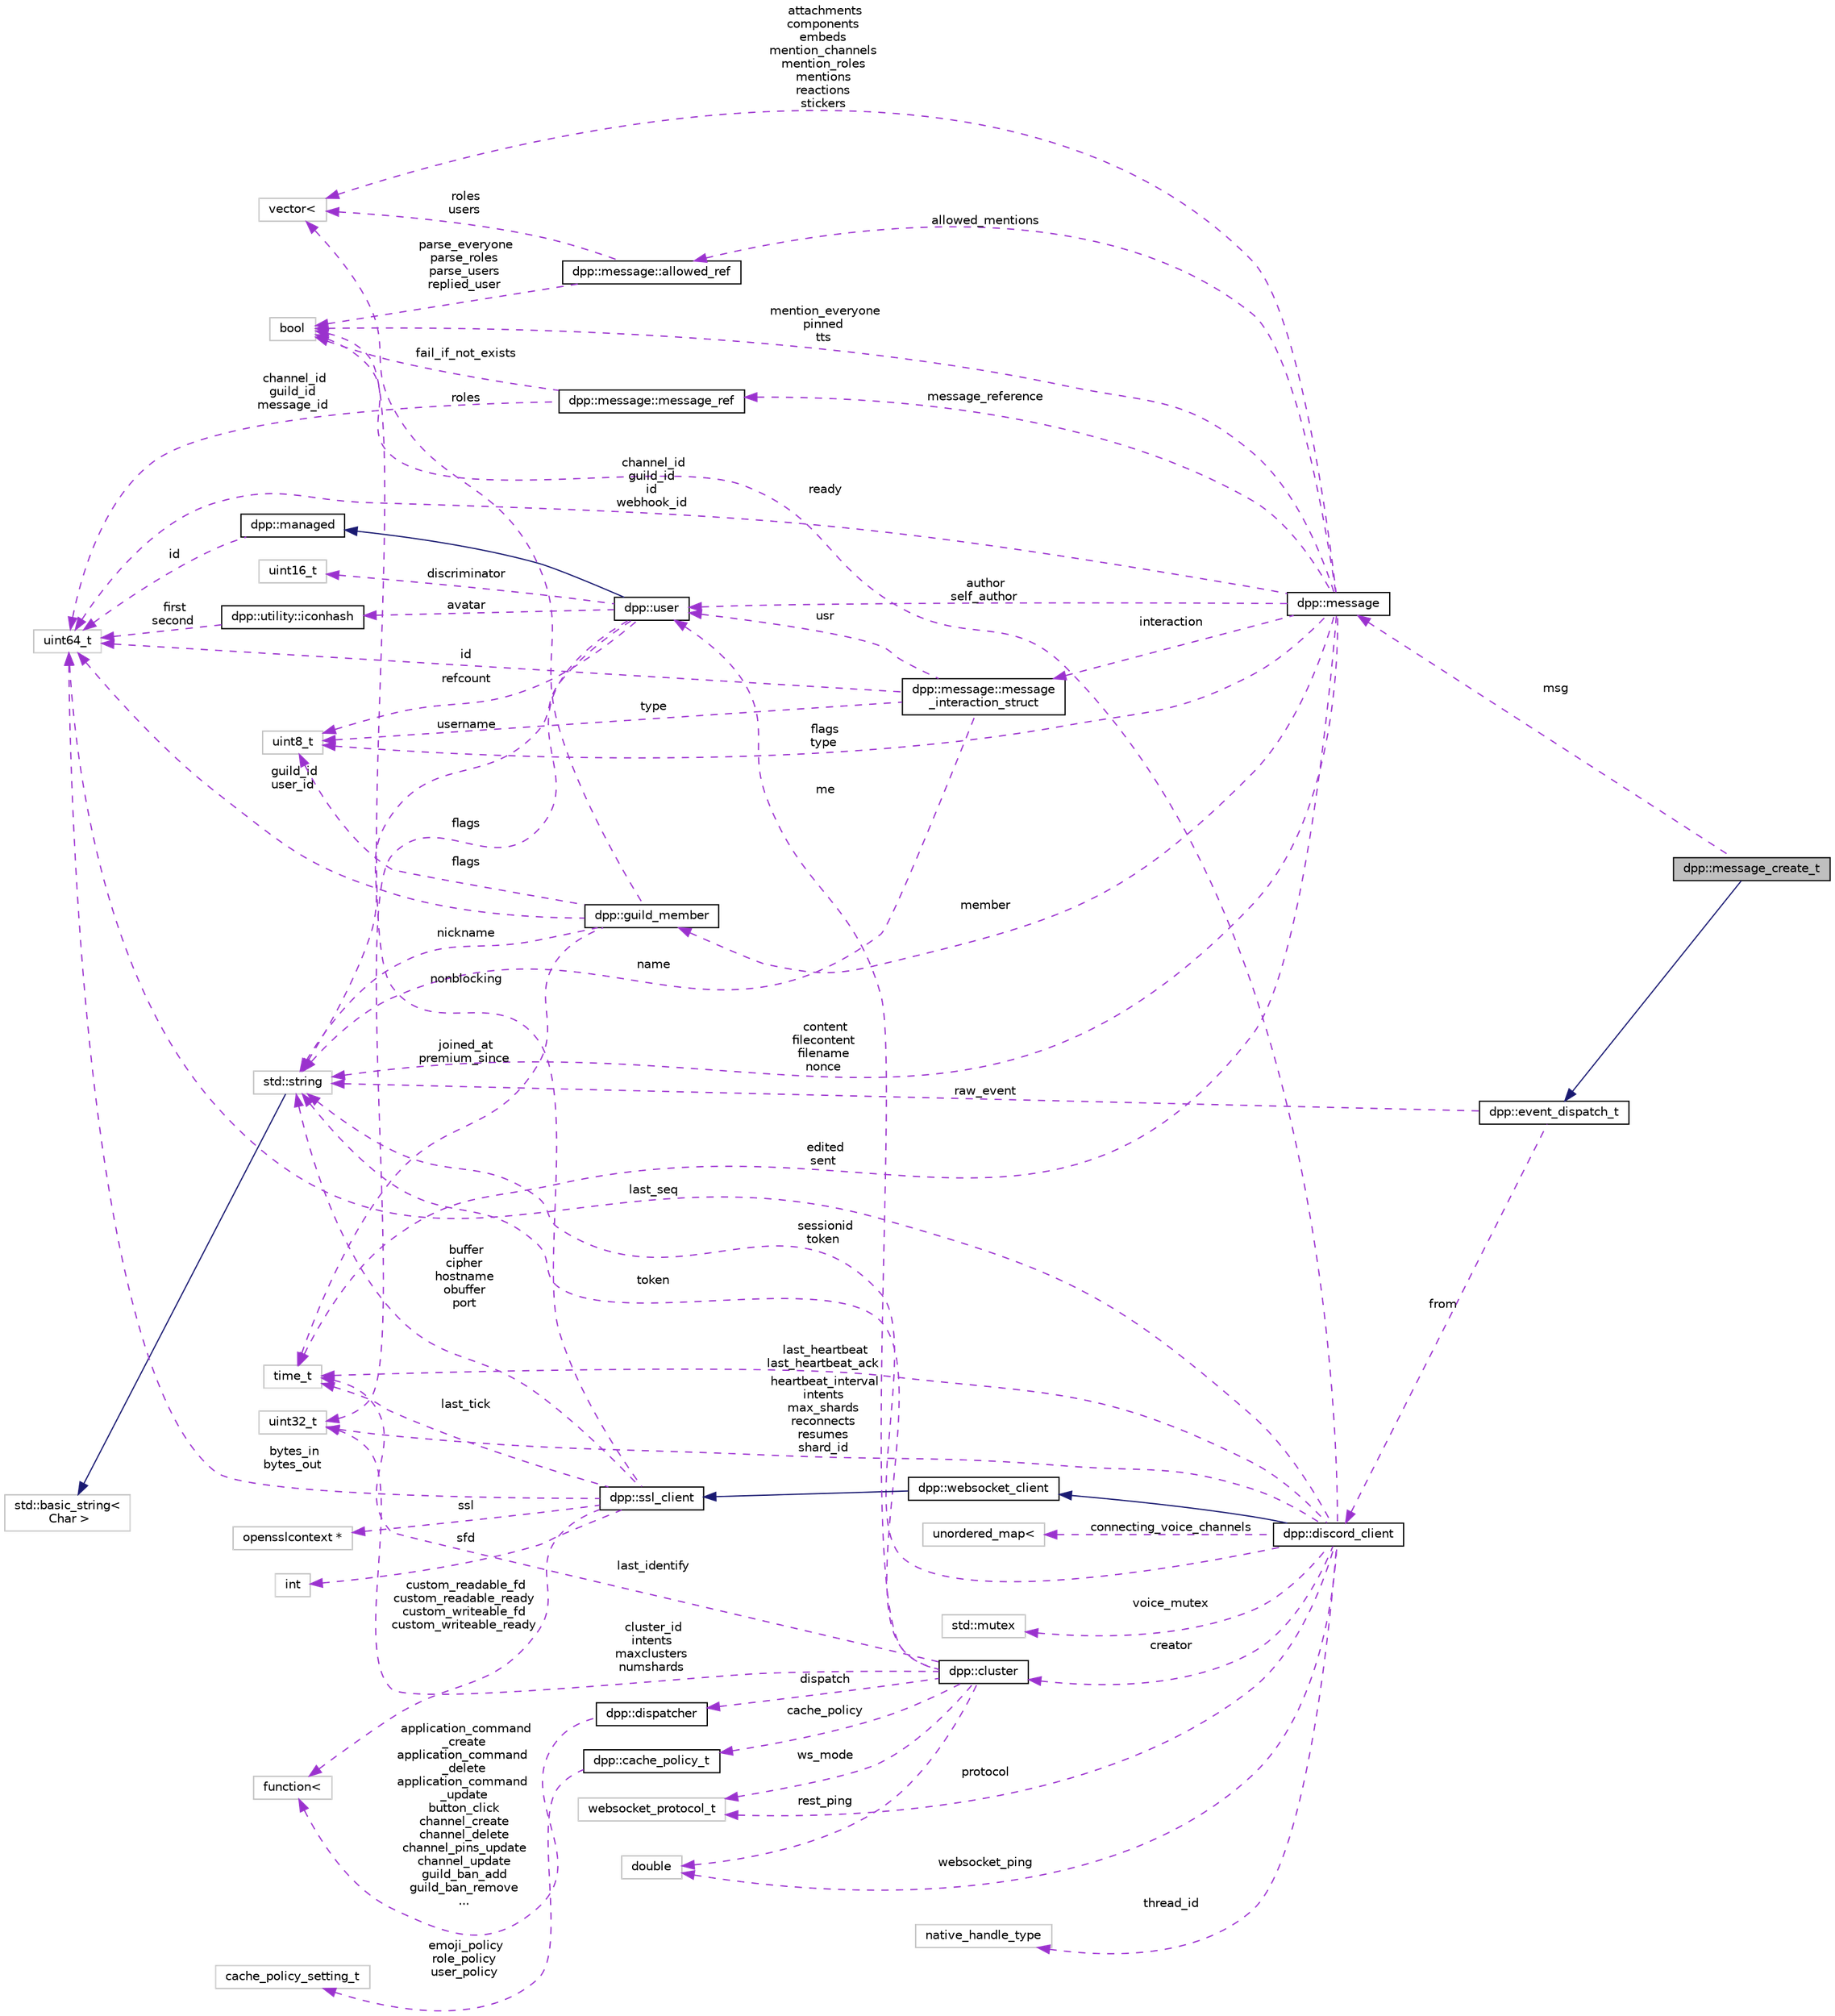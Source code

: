 digraph "dpp::message_create_t"
{
 // INTERACTIVE_SVG=YES
 // LATEX_PDF_SIZE
  bgcolor="transparent";
  edge [fontname="Helvetica",fontsize="10",labelfontname="Helvetica",labelfontsize="10"];
  node [fontname="Helvetica",fontsize="10",shape=record];
  rankdir="LR";
  Node1 [label="dpp::message_create_t",height=0.2,width=0.4,color="black", fillcolor="grey75", style="filled", fontcolor="black",tooltip="Create message."];
  Node2 -> Node1 [dir="back",color="midnightblue",fontsize="10",style="solid",fontname="Helvetica"];
  Node2 [label="dpp::event_dispatch_t",height=0.2,width=0.4,color="black",URL="$structdpp_1_1event__dispatch__t.html",tooltip="Base event parameter struct."];
  Node3 -> Node2 [dir="back",color="darkorchid3",fontsize="10",style="dashed",label=" raw_event" ,fontname="Helvetica"];
  Node3 [label="std::string",height=0.2,width=0.4,color="grey75",tooltip=" "];
  Node4 -> Node3 [dir="back",color="midnightblue",fontsize="10",style="solid",fontname="Helvetica"];
  Node4 [label="std::basic_string\<\l Char \>",height=0.2,width=0.4,color="grey75",tooltip=" "];
  Node5 -> Node2 [dir="back",color="darkorchid3",fontsize="10",style="dashed",label=" from" ,fontname="Helvetica"];
  Node5 [label="dpp::discord_client",height=0.2,width=0.4,color="black",URL="$classdpp_1_1discord__client.html",tooltip="Implements a discord client. Each discord_client connects to one shard and derives from a websocket c..."];
  Node6 -> Node5 [dir="back",color="midnightblue",fontsize="10",style="solid",fontname="Helvetica"];
  Node6 [label="dpp::websocket_client",height=0.2,width=0.4,color="black",URL="$classdpp_1_1websocket__client.html",tooltip="Implements a websocket client based on the SSL client."];
  Node7 -> Node6 [dir="back",color="midnightblue",fontsize="10",style="solid",fontname="Helvetica"];
  Node7 [label="dpp::ssl_client",height=0.2,width=0.4,color="black",URL="$classdpp_1_1ssl__client.html",tooltip="Implements a simple non-blocking SSL stream client."];
  Node3 -> Node7 [dir="back",color="darkorchid3",fontsize="10",style="dashed",label=" buffer\ncipher\nhostname\nobuffer\nport" ,fontname="Helvetica"];
  Node8 -> Node7 [dir="back",color="darkorchid3",fontsize="10",style="dashed",label=" nonblocking" ,fontname="Helvetica"];
  Node8 [label="bool",height=0.2,width=0.4,color="grey75",tooltip=" "];
  Node9 -> Node7 [dir="back",color="darkorchid3",fontsize="10",style="dashed",label=" sfd" ,fontname="Helvetica"];
  Node9 [label="int",height=0.2,width=0.4,color="grey75",tooltip=" "];
  Node10 -> Node7 [dir="back",color="darkorchid3",fontsize="10",style="dashed",label=" ssl" ,fontname="Helvetica"];
  Node10 [label="opensslcontext *",height=0.2,width=0.4,color="grey75",tooltip=" "];
  Node11 -> Node7 [dir="back",color="darkorchid3",fontsize="10",style="dashed",label=" last_tick" ,fontname="Helvetica"];
  Node11 [label="time_t",height=0.2,width=0.4,color="grey75",tooltip=" "];
  Node12 -> Node7 [dir="back",color="darkorchid3",fontsize="10",style="dashed",label=" bytes_in\nbytes_out" ,fontname="Helvetica"];
  Node12 [label="uint64_t",height=0.2,width=0.4,color="grey75",tooltip=" "];
  Node13 -> Node7 [dir="back",color="darkorchid3",fontsize="10",style="dashed",label=" custom_readable_fd\ncustom_readable_ready\ncustom_writeable_fd\ncustom_writeable_ready" ,fontname="Helvetica"];
  Node13 [label="function\<",height=0.2,width=0.4,color="grey75",tooltip=" "];
  Node14 -> Node5 [dir="back",color="darkorchid3",fontsize="10",style="dashed",label=" creator" ,fontname="Helvetica"];
  Node14 [label="dpp::cluster",height=0.2,width=0.4,color="black",URL="$classdpp_1_1cluster.html",tooltip="The cluster class represents a group of shards and a command queue for sending and receiving commands..."];
  Node3 -> Node14 [dir="back",color="darkorchid3",fontsize="10",style="dashed",label=" token" ,fontname="Helvetica"];
  Node11 -> Node14 [dir="back",color="darkorchid3",fontsize="10",style="dashed",label=" last_identify" ,fontname="Helvetica"];
  Node15 -> Node14 [dir="back",color="darkorchid3",fontsize="10",style="dashed",label=" cluster_id\nintents\nmaxclusters\nnumshards" ,fontname="Helvetica"];
  Node15 [label="uint32_t",height=0.2,width=0.4,color="grey75",tooltip=" "];
  Node16 -> Node14 [dir="back",color="darkorchid3",fontsize="10",style="dashed",label=" rest_ping" ,fontname="Helvetica"];
  Node16 [label="double",height=0.2,width=0.4,color="grey75",tooltip=" "];
  Node17 -> Node14 [dir="back",color="darkorchid3",fontsize="10",style="dashed",label=" dispatch" ,fontname="Helvetica"];
  Node17 [label="dpp::dispatcher",height=0.2,width=0.4,color="black",URL="$classdpp_1_1dispatcher.html",tooltip="The dispatcher class contains a set of std::functions representing hooked events that the user code i..."];
  Node13 -> Node17 [dir="back",color="darkorchid3",fontsize="10",style="dashed",label=" application_command\l_create\napplication_command\l_delete\napplication_command\l_update\nbutton_click\nchannel_create\nchannel_delete\nchannel_pins_update\nchannel_update\nguild_ban_add\nguild_ban_remove\n..." ,fontname="Helvetica"];
  Node18 -> Node14 [dir="back",color="darkorchid3",fontsize="10",style="dashed",label=" me" ,fontname="Helvetica"];
  Node18 [label="dpp::user",height=0.2,width=0.4,color="black",URL="$classdpp_1_1user.html",tooltip="Represents a user on discord. May or may not be a member of a dpp::guild."];
  Node19 -> Node18 [dir="back",color="midnightblue",fontsize="10",style="solid",fontname="Helvetica"];
  Node19 [label="dpp::managed",height=0.2,width=0.4,color="black",URL="$classdpp_1_1managed.html",tooltip="The managed class is the base class for various types that can be stored in a cache that are identifi..."];
  Node12 -> Node19 [dir="back",color="darkorchid3",fontsize="10",style="dashed",label=" id" ,fontname="Helvetica"];
  Node3 -> Node18 [dir="back",color="darkorchid3",fontsize="10",style="dashed",label=" username" ,fontname="Helvetica"];
  Node20 -> Node18 [dir="back",color="darkorchid3",fontsize="10",style="dashed",label=" discriminator" ,fontname="Helvetica"];
  Node20 [label="uint16_t",height=0.2,width=0.4,color="grey75",tooltip=" "];
  Node21 -> Node18 [dir="back",color="darkorchid3",fontsize="10",style="dashed",label=" avatar" ,fontname="Helvetica"];
  Node21 [label="dpp::utility::iconhash",height=0.2,width=0.4,color="black",URL="$structdpp_1_1utility_1_1iconhash.html",tooltip="Store a 128 bit icon hash (profile picture, server icon etc) as a 128 bit binary value made of two ui..."];
  Node12 -> Node21 [dir="back",color="darkorchid3",fontsize="10",style="dashed",label=" first\nsecond" ,fontname="Helvetica"];
  Node15 -> Node18 [dir="back",color="darkorchid3",fontsize="10",style="dashed",label=" flags" ,fontname="Helvetica"];
  Node22 -> Node18 [dir="back",color="darkorchid3",fontsize="10",style="dashed",label=" refcount" ,fontname="Helvetica"];
  Node22 [label="uint8_t",height=0.2,width=0.4,color="grey75",tooltip=" "];
  Node23 -> Node14 [dir="back",color="darkorchid3",fontsize="10",style="dashed",label=" cache_policy" ,fontname="Helvetica"];
  Node23 [label="dpp::cache_policy_t",height=0.2,width=0.4,color="black",URL="$structdpp_1_1cache__policy__t.html",tooltip="Represents the caching policy of the cluster."];
  Node24 -> Node23 [dir="back",color="darkorchid3",fontsize="10",style="dashed",label=" emoji_policy\nrole_policy\nuser_policy" ,fontname="Helvetica"];
  Node24 [label="cache_policy_setting_t",height=0.2,width=0.4,color="grey75",tooltip=" "];
  Node25 -> Node14 [dir="back",color="darkorchid3",fontsize="10",style="dashed",label=" ws_mode" ,fontname="Helvetica"];
  Node25 [label="websocket_protocol_t",height=0.2,width=0.4,color="grey75",tooltip=" "];
  Node15 -> Node5 [dir="back",color="darkorchid3",fontsize="10",style="dashed",label=" heartbeat_interval\nintents\nmax_shards\nreconnects\nresumes\nshard_id" ,fontname="Helvetica"];
  Node11 -> Node5 [dir="back",color="darkorchid3",fontsize="10",style="dashed",label=" last_heartbeat\nlast_heartbeat_ack" ,fontname="Helvetica"];
  Node26 -> Node5 [dir="back",color="darkorchid3",fontsize="10",style="dashed",label=" thread_id" ,fontname="Helvetica"];
  Node26 [label="native_handle_type",height=0.2,width=0.4,color="grey75",tooltip=" "];
  Node12 -> Node5 [dir="back",color="darkorchid3",fontsize="10",style="dashed",label=" last_seq" ,fontname="Helvetica"];
  Node3 -> Node5 [dir="back",color="darkorchid3",fontsize="10",style="dashed",label=" sessionid\ntoken" ,fontname="Helvetica"];
  Node27 -> Node5 [dir="back",color="darkorchid3",fontsize="10",style="dashed",label=" voice_mutex" ,fontname="Helvetica"];
  Node27 [label="std::mutex",height=0.2,width=0.4,color="grey75",tooltip=" "];
  Node16 -> Node5 [dir="back",color="darkorchid3",fontsize="10",style="dashed",label=" websocket_ping" ,fontname="Helvetica"];
  Node8 -> Node5 [dir="back",color="darkorchid3",fontsize="10",style="dashed",label=" ready" ,fontname="Helvetica"];
  Node25 -> Node5 [dir="back",color="darkorchid3",fontsize="10",style="dashed",label=" protocol" ,fontname="Helvetica"];
  Node28 -> Node5 [dir="back",color="darkorchid3",fontsize="10",style="dashed",label=" connecting_voice_channels" ,fontname="Helvetica"];
  Node28 [label="unordered_map\<",height=0.2,width=0.4,color="grey75",tooltip=" "];
  Node29 -> Node1 [dir="back",color="darkorchid3",fontsize="10",style="dashed",label=" msg" ,fontname="Helvetica"];
  Node29 [label="dpp::message",height=0.2,width=0.4,color="black",URL="$structdpp_1_1message.html",tooltip="Represents messages sent and received on Discord."];
  Node12 -> Node29 [dir="back",color="darkorchid3",fontsize="10",style="dashed",label=" channel_id\nguild_id\nid\nwebhook_id" ,fontname="Helvetica"];
  Node18 -> Node29 [dir="back",color="darkorchid3",fontsize="10",style="dashed",label=" author\nself_author" ,fontname="Helvetica"];
  Node30 -> Node29 [dir="back",color="darkorchid3",fontsize="10",style="dashed",label=" member" ,fontname="Helvetica"];
  Node30 [label="dpp::guild_member",height=0.2,width=0.4,color="black",URL="$classdpp_1_1guild__member.html",tooltip="Represents dpp::user membership upon a dpp::guild."];
  Node3 -> Node30 [dir="back",color="darkorchid3",fontsize="10",style="dashed",label=" nickname" ,fontname="Helvetica"];
  Node12 -> Node30 [dir="back",color="darkorchid3",fontsize="10",style="dashed",label=" guild_id\nuser_id" ,fontname="Helvetica"];
  Node31 -> Node30 [dir="back",color="darkorchid3",fontsize="10",style="dashed",label=" roles" ,fontname="Helvetica"];
  Node31 [label="vector\<",height=0.2,width=0.4,color="grey75",tooltip=" "];
  Node11 -> Node30 [dir="back",color="darkorchid3",fontsize="10",style="dashed",label=" joined_at\npremium_since" ,fontname="Helvetica"];
  Node22 -> Node30 [dir="back",color="darkorchid3",fontsize="10",style="dashed",label=" flags" ,fontname="Helvetica"];
  Node3 -> Node29 [dir="back",color="darkorchid3",fontsize="10",style="dashed",label=" content\nfilecontent\nfilename\nnonce" ,fontname="Helvetica"];
  Node31 -> Node29 [dir="back",color="darkorchid3",fontsize="10",style="dashed",label=" attachments\ncomponents\nembeds\nmention_channels\nmention_roles\nmentions\nreactions\nstickers" ,fontname="Helvetica"];
  Node11 -> Node29 [dir="back",color="darkorchid3",fontsize="10",style="dashed",label=" edited\nsent" ,fontname="Helvetica"];
  Node8 -> Node29 [dir="back",color="darkorchid3",fontsize="10",style="dashed",label=" mention_everyone\npinned\ntts" ,fontname="Helvetica"];
  Node22 -> Node29 [dir="back",color="darkorchid3",fontsize="10",style="dashed",label=" flags\ntype" ,fontname="Helvetica"];
  Node32 -> Node29 [dir="back",color="darkorchid3",fontsize="10",style="dashed",label=" message_reference" ,fontname="Helvetica"];
  Node32 [label="dpp::message::message_ref",height=0.2,width=0.4,color="black",URL="$structdpp_1_1message_1_1message__ref.html",tooltip=" "];
  Node12 -> Node32 [dir="back",color="darkorchid3",fontsize="10",style="dashed",label=" channel_id\nguild_id\nmessage_id" ,fontname="Helvetica"];
  Node8 -> Node32 [dir="back",color="darkorchid3",fontsize="10",style="dashed",label=" fail_if_not_exists" ,fontname="Helvetica"];
  Node33 -> Node29 [dir="back",color="darkorchid3",fontsize="10",style="dashed",label=" interaction" ,fontname="Helvetica"];
  Node33 [label="dpp::message::message\l_interaction_struct",height=0.2,width=0.4,color="black",URL="$structdpp_1_1message_1_1message__interaction__struct.html",tooltip=" "];
  Node12 -> Node33 [dir="back",color="darkorchid3",fontsize="10",style="dashed",label=" id" ,fontname="Helvetica"];
  Node22 -> Node33 [dir="back",color="darkorchid3",fontsize="10",style="dashed",label=" type" ,fontname="Helvetica"];
  Node3 -> Node33 [dir="back",color="darkorchid3",fontsize="10",style="dashed",label=" name" ,fontname="Helvetica"];
  Node18 -> Node33 [dir="back",color="darkorchid3",fontsize="10",style="dashed",label=" usr" ,fontname="Helvetica"];
  Node34 -> Node29 [dir="back",color="darkorchid3",fontsize="10",style="dashed",label=" allowed_mentions" ,fontname="Helvetica"];
  Node34 [label="dpp::message::allowed_ref",height=0.2,width=0.4,color="black",URL="$structdpp_1_1message_1_1allowed__ref.html",tooltip=" "];
  Node8 -> Node34 [dir="back",color="darkorchid3",fontsize="10",style="dashed",label=" parse_everyone\nparse_roles\nparse_users\nreplied_user" ,fontname="Helvetica"];
  Node31 -> Node34 [dir="back",color="darkorchid3",fontsize="10",style="dashed",label=" roles\nusers" ,fontname="Helvetica"];
}
